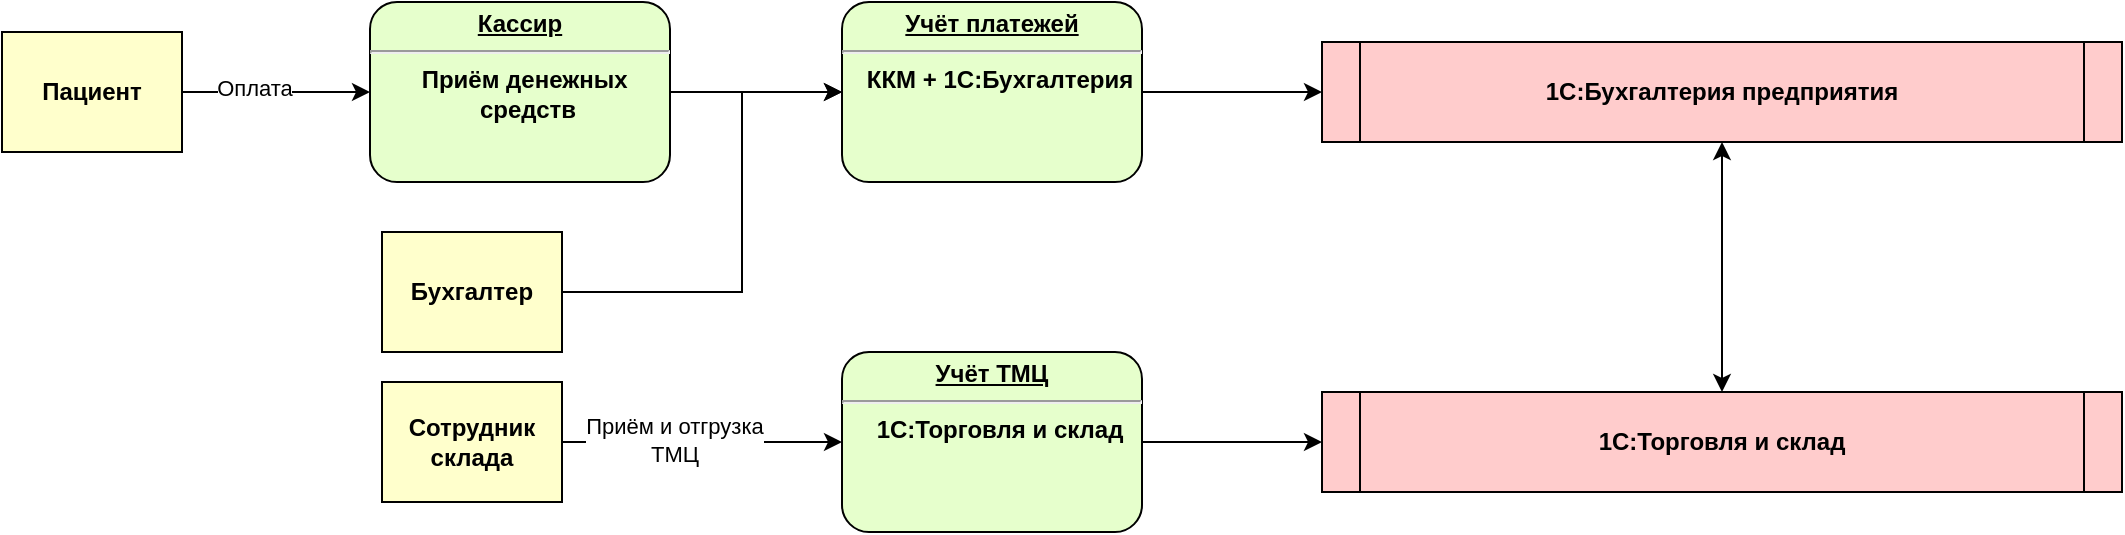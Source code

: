 <mxfile version="27.0.9">
  <diagram name="Страница — 1" id="UCWoFuZ4aHsK1xcGj13c">
    <mxGraphModel dx="679" dy="404" grid="1" gridSize="10" guides="1" tooltips="1" connect="1" arrows="1" fold="1" page="1" pageScale="1" pageWidth="827" pageHeight="1169" math="0" shadow="0">
      <root>
        <mxCell id="0" />
        <mxCell id="1" parent="0" />
        <mxCell id="hpZn0IwJ1dAY_SYnC_Kp-3" style="edgeStyle=orthogonalEdgeStyle;rounded=0;orthogonalLoop=1;jettySize=auto;html=1;exitX=1;exitY=0.5;exitDx=0;exitDy=0;entryX=0;entryY=0.5;entryDx=0;entryDy=0;" edge="1" parent="1" source="hpZn0IwJ1dAY_SYnC_Kp-1" target="hpZn0IwJ1dAY_SYnC_Kp-2">
          <mxGeometry relative="1" as="geometry" />
        </mxCell>
        <mxCell id="hpZn0IwJ1dAY_SYnC_Kp-4" value="Оплата" style="edgeLabel;html=1;align=center;verticalAlign=middle;resizable=0;points=[];" vertex="1" connectable="0" parent="hpZn0IwJ1dAY_SYnC_Kp-3">
          <mxGeometry x="-0.234" y="2" relative="1" as="geometry">
            <mxPoint as="offset" />
          </mxGeometry>
        </mxCell>
        <mxCell id="hpZn0IwJ1dAY_SYnC_Kp-1" value="Пациент" style="whiteSpace=wrap;align=center;verticalAlign=middle;fontStyle=1;strokeWidth=1;fillColor=#FFFFCC" vertex="1" parent="1">
          <mxGeometry x="80" y="100" width="90" height="60" as="geometry" />
        </mxCell>
        <mxCell id="hpZn0IwJ1dAY_SYnC_Kp-6" style="edgeStyle=orthogonalEdgeStyle;rounded=0;orthogonalLoop=1;jettySize=auto;html=1;exitX=1;exitY=0.5;exitDx=0;exitDy=0;" edge="1" parent="1" source="hpZn0IwJ1dAY_SYnC_Kp-2" target="hpZn0IwJ1dAY_SYnC_Kp-5">
          <mxGeometry relative="1" as="geometry" />
        </mxCell>
        <mxCell id="hpZn0IwJ1dAY_SYnC_Kp-2" value="&lt;p style=&quot;margin: 4px 0px 0px; text-decoration: underline;&quot;&gt;&lt;strong&gt;Кассир&lt;br&gt;&lt;/strong&gt;&lt;/p&gt;&lt;hr&gt;&lt;p style=&quot;margin: 0px; margin-left: 8px;&quot;&gt;Приём денежных&amp;nbsp;&lt;/p&gt;&lt;p style=&quot;margin: 0px; margin-left: 8px;&quot;&gt;средств&lt;/p&gt;" style="verticalAlign=middle;align=center;overflow=fill;fontSize=12;fontFamily=Helvetica;html=1;rounded=1;fontStyle=1;strokeWidth=1;fillColor=#E6FFCC;spacing=2;" vertex="1" parent="1">
          <mxGeometry x="264" y="85" width="150" height="90" as="geometry" />
        </mxCell>
        <mxCell id="hpZn0IwJ1dAY_SYnC_Kp-8" style="edgeStyle=orthogonalEdgeStyle;rounded=0;orthogonalLoop=1;jettySize=auto;html=1;exitX=1;exitY=0.5;exitDx=0;exitDy=0;entryX=0;entryY=0.5;entryDx=0;entryDy=0;" edge="1" parent="1" source="hpZn0IwJ1dAY_SYnC_Kp-5" target="hpZn0IwJ1dAY_SYnC_Kp-7">
          <mxGeometry relative="1" as="geometry" />
        </mxCell>
        <mxCell id="hpZn0IwJ1dAY_SYnC_Kp-5" value="&lt;p style=&quot;margin: 4px 0px 0px; text-decoration: underline;&quot;&gt;&lt;strong&gt;Учёт платежей&lt;/strong&gt;&lt;/p&gt;&lt;hr&gt;&lt;p style=&quot;margin: 0px; margin-left: 8px;&quot;&gt;ККМ + 1С:Бухгалтерия&lt;/p&gt;" style="verticalAlign=middle;align=center;overflow=fill;fontSize=12;fontFamily=Helvetica;html=1;rounded=1;fontStyle=1;strokeWidth=1;fillColor=#E6FFCC;spacing=2;" vertex="1" parent="1">
          <mxGeometry x="500" y="85" width="150" height="90" as="geometry" />
        </mxCell>
        <mxCell id="hpZn0IwJ1dAY_SYnC_Kp-7" value="1С:Бухгалтерия предприятия" style="shape=process;whiteSpace=wrap;align=center;verticalAlign=middle;size=0.048;fontStyle=1;strokeWidth=1;fillColor=#FFCCCC" vertex="1" parent="1">
          <mxGeometry x="740" y="105" width="400" height="50" as="geometry" />
        </mxCell>
        <mxCell id="hpZn0IwJ1dAY_SYnC_Kp-10" style="edgeStyle=orthogonalEdgeStyle;rounded=0;orthogonalLoop=1;jettySize=auto;html=1;entryX=0.5;entryY=1;entryDx=0;entryDy=0;startArrow=classic;startFill=1;" edge="1" parent="1" source="hpZn0IwJ1dAY_SYnC_Kp-9" target="hpZn0IwJ1dAY_SYnC_Kp-7">
          <mxGeometry relative="1" as="geometry" />
        </mxCell>
        <mxCell id="hpZn0IwJ1dAY_SYnC_Kp-9" value="1С:Торговля и склад" style="shape=process;whiteSpace=wrap;align=center;verticalAlign=middle;size=0.048;fontStyle=1;strokeWidth=1;fillColor=#FFCCCC" vertex="1" parent="1">
          <mxGeometry x="740" y="280" width="400" height="50" as="geometry" />
        </mxCell>
        <mxCell id="hpZn0IwJ1dAY_SYnC_Kp-12" style="edgeStyle=orthogonalEdgeStyle;rounded=0;orthogonalLoop=1;jettySize=auto;html=1;exitX=1;exitY=0.5;exitDx=0;exitDy=0;entryX=0;entryY=0.5;entryDx=0;entryDy=0;" edge="1" parent="1" source="hpZn0IwJ1dAY_SYnC_Kp-11" target="hpZn0IwJ1dAY_SYnC_Kp-9">
          <mxGeometry relative="1" as="geometry" />
        </mxCell>
        <mxCell id="hpZn0IwJ1dAY_SYnC_Kp-11" value="&lt;p style=&quot;margin: 4px 0px 0px; text-decoration: underline;&quot;&gt;&lt;strong&gt;Учёт ТМЦ&lt;/strong&gt;&lt;/p&gt;&lt;hr&gt;&lt;p style=&quot;margin: 0px; margin-left: 8px;&quot;&gt;1С:Торговля и склад&lt;/p&gt;" style="verticalAlign=middle;align=center;overflow=fill;fontSize=12;fontFamily=Helvetica;html=1;rounded=1;fontStyle=1;strokeWidth=1;fillColor=#E6FFCC;spacing=2;" vertex="1" parent="1">
          <mxGeometry x="500" y="260" width="150" height="90" as="geometry" />
        </mxCell>
        <mxCell id="hpZn0IwJ1dAY_SYnC_Kp-14" style="edgeStyle=orthogonalEdgeStyle;rounded=0;orthogonalLoop=1;jettySize=auto;html=1;exitX=1;exitY=0.5;exitDx=0;exitDy=0;entryX=0;entryY=0.5;entryDx=0;entryDy=0;" edge="1" parent="1" source="hpZn0IwJ1dAY_SYnC_Kp-13" target="hpZn0IwJ1dAY_SYnC_Kp-11">
          <mxGeometry relative="1" as="geometry" />
        </mxCell>
        <mxCell id="hpZn0IwJ1dAY_SYnC_Kp-15" value="Приём и отгрузка&lt;div&gt;ТМЦ&lt;/div&gt;" style="edgeLabel;html=1;align=center;verticalAlign=middle;resizable=0;points=[];" vertex="1" connectable="0" parent="hpZn0IwJ1dAY_SYnC_Kp-14">
          <mxGeometry x="-0.207" y="1" relative="1" as="geometry">
            <mxPoint as="offset" />
          </mxGeometry>
        </mxCell>
        <mxCell id="hpZn0IwJ1dAY_SYnC_Kp-13" value="Сотрудник&#xa;склада" style="whiteSpace=wrap;align=center;verticalAlign=middle;fontStyle=1;strokeWidth=1;fillColor=#FFFFCC" vertex="1" parent="1">
          <mxGeometry x="270" y="275" width="90" height="60" as="geometry" />
        </mxCell>
        <mxCell id="hpZn0IwJ1dAY_SYnC_Kp-17" style="edgeStyle=orthogonalEdgeStyle;rounded=0;orthogonalLoop=1;jettySize=auto;html=1;exitX=1;exitY=0.5;exitDx=0;exitDy=0;entryX=0;entryY=0.5;entryDx=0;entryDy=0;" edge="1" parent="1" source="hpZn0IwJ1dAY_SYnC_Kp-16" target="hpZn0IwJ1dAY_SYnC_Kp-5">
          <mxGeometry relative="1" as="geometry">
            <Array as="points">
              <mxPoint x="450" y="230" />
              <mxPoint x="450" y="130" />
            </Array>
          </mxGeometry>
        </mxCell>
        <mxCell id="hpZn0IwJ1dAY_SYnC_Kp-16" value="Бухгалтер" style="whiteSpace=wrap;align=center;verticalAlign=middle;fontStyle=1;strokeWidth=1;fillColor=#FFFFCC" vertex="1" parent="1">
          <mxGeometry x="270" y="200" width="90" height="60" as="geometry" />
        </mxCell>
      </root>
    </mxGraphModel>
  </diagram>
</mxfile>
